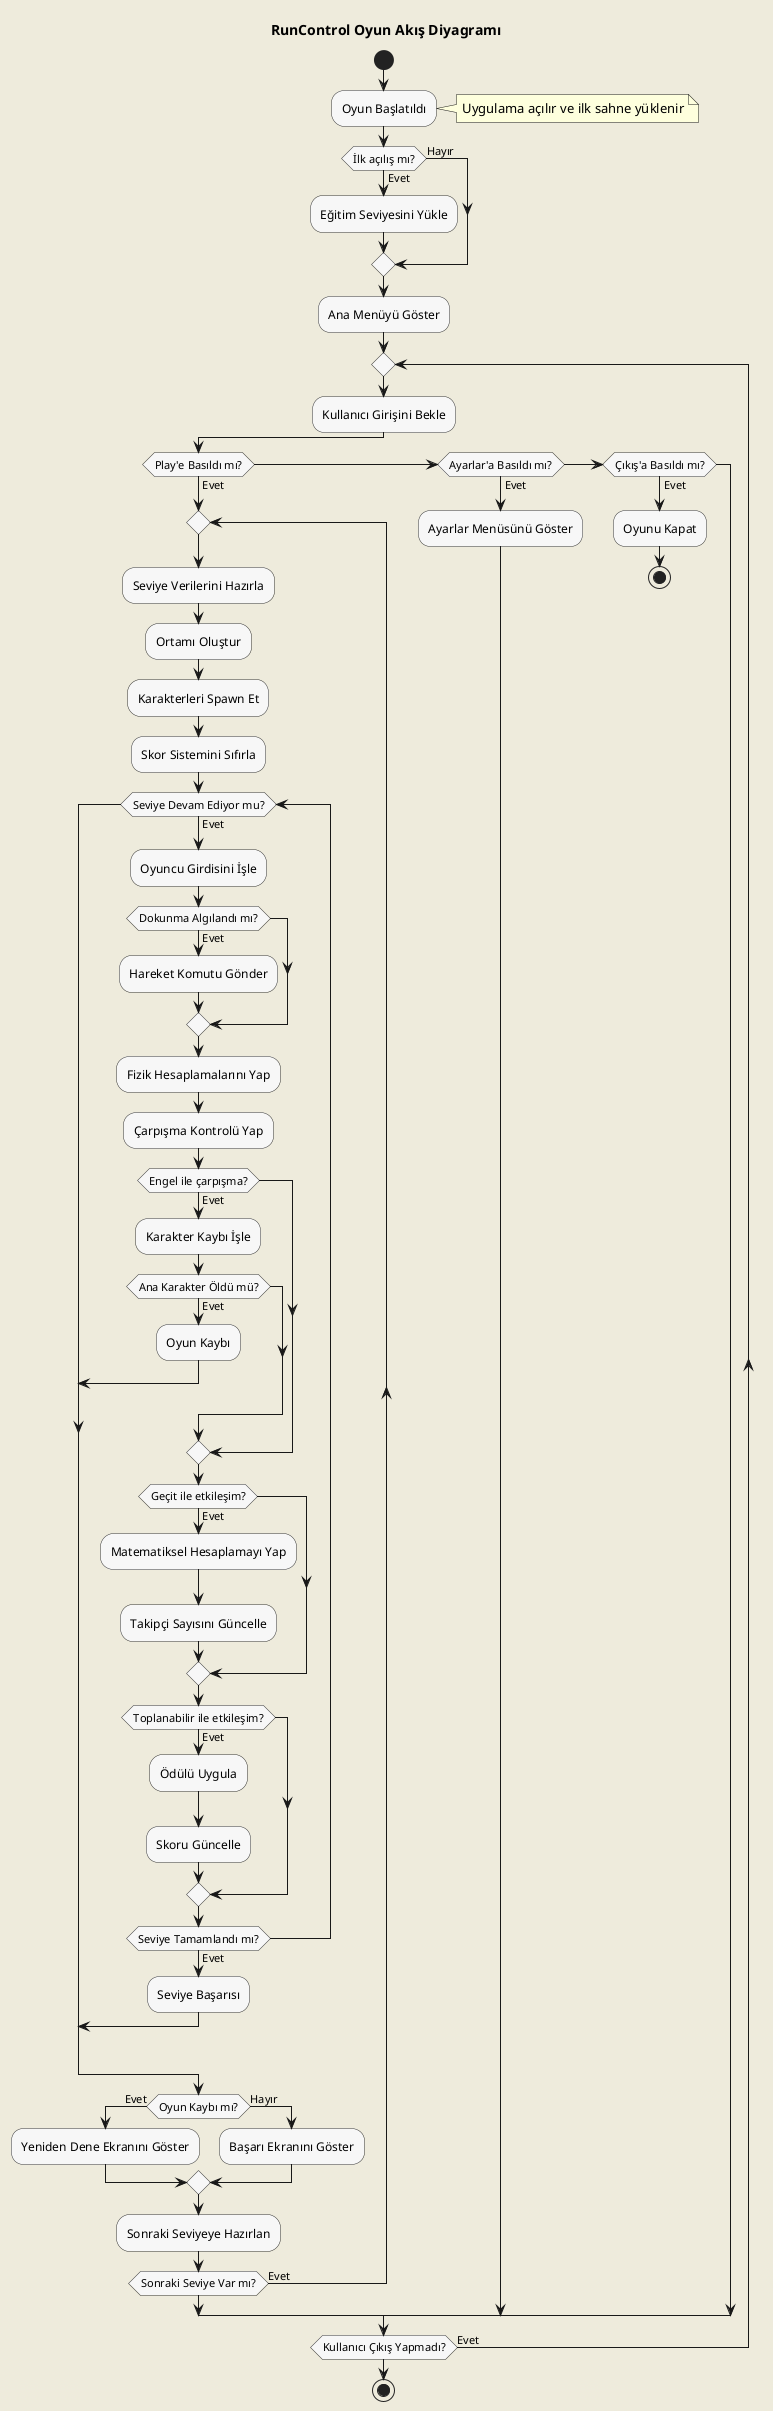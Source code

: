 @startuml RunControl_AktiviteDiyagrami_V2

title RunControl Oyun Akış Diyagramı
skinparam backgroundColor #EEEBDC
skinparam activity {
  BackgroundColor #F7F7F7
  BorderColor #333333
  FontName Arial
}

start

:Oyun Başlatıldı;
note right: Uygulama açılır ve ilk sahne yüklenir

if (İlk açılış mı?) then (Evet)
  :Eğitim Seviyesini Yükle;
else (Hayır)
endif

:Ana Menüyü Göster;

repeat
  :Kullanıcı Girişini Bekle;
  
  if (Play'e Basıldı mı?) then (Evet)
    repeat
      :Seviye Verilerini Hazırla;
      :Ortamı Oluştur;
      :Karakterleri Spawn Et;
      :Skor Sistemini Sıfırla;
      
      while (Seviye Devam Ediyor mu?) is (Evet)
        :Oyuncu Girdisini İşle;
        
        if (Dokunma Algılandı mı?) then (Evet)
          :Hareket Komutu Gönder;
        endif

        :Fizik Hesaplamalarını Yap;
        :Çarpışma Kontrolü Yap;

        if (Engel ile çarpışma?) then (Evet)
          :Karakter Kaybı İşle;
          if (Ana Karakter Öldü mü?) then (Evet)
            :Oyun Kaybı;
            break
          endif
        endif

        if (Geçit ile etkileşim?) then (Evet)
          :Matematiksel Hesaplamayı Yap;
          :Takipçi Sayısını Güncelle;
        endif

        if (Toplanabilir ile etkileşim?) then (Evet)
          :Ödülü Uygula;
          :Skoru Güncelle;
        endif

        if (Seviye Tamamlandı mı?) then (Evet)
          :Seviye Başarısı;
          break
        endif
      endwhile

      if (Oyun Kaybı mı?) then (Evet)
        :Yeniden Dene Ekranını Göster;
      else (Hayır)
        :Başarı Ekranını Göster;
      endif

      :Sonraki Seviyeye Hazırlan;
    repeat while (Sonraki Seviye Var mı?) is (Evet)
  elseif (Ayarlar'a Basıldı mı?) then (Evet)
    :Ayarlar Menüsünü Göster;
  elseif (Çıkış'a Basıldı mı?) then (Evet)
    :Oyunu Kapat;
    stop
  endif
repeat while (Kullanıcı Çıkış Yapmadı?) is (Evet)

stop

@enduml